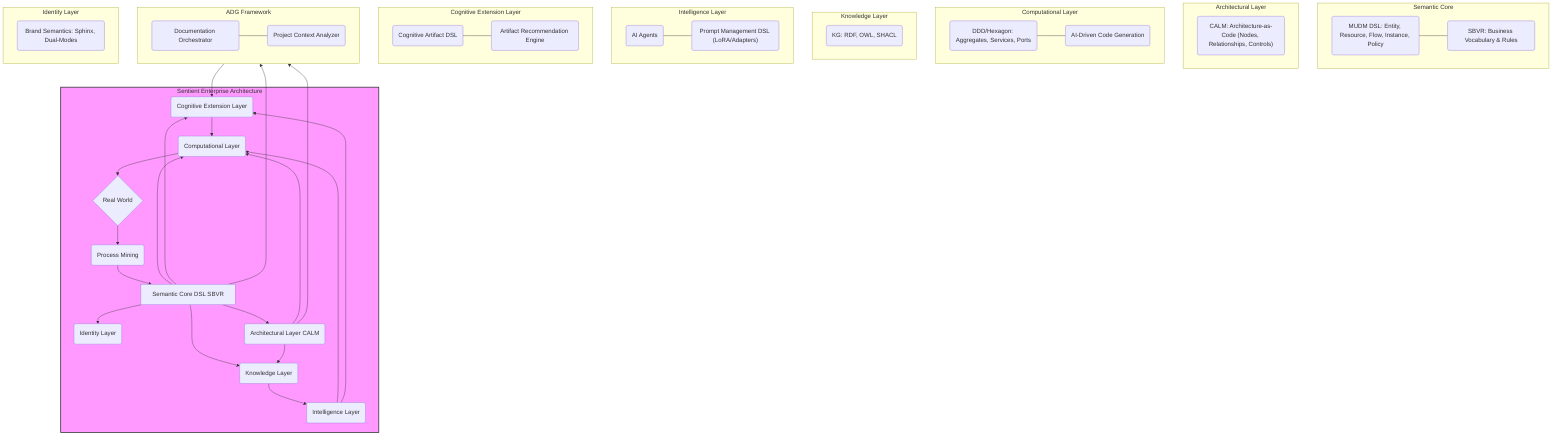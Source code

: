 graph TD
    subgraph SEA_Meta_Model["Sentient Enterprise Architecture"]
        A[Semantic Core DSL SBVR] --> B(Computational Layer);
        A --> C(Knowledge Layer);
        A --> E(Identity Layer);
        A --> H(Architectural Layer CALM);
        A --> I(Cognitive Extension Layer);
        H --> B;
        H --> C;
        B --> F{Real World};
        C --> D(Intelligence Layer);
        D --> B;
        D --> I;
        I --> B;
        F --> G(Process Mining);
        G --> A;
    end

    subgraph Semantic_Core["Semantic Core"]
        MUDM("MUDM DSL: Entity, Resource, Flow, Instance, Policy");
        SBVR("SBVR: Business Vocabulary & Rules");
        MUDM --- SBVR;
    end

    subgraph Architectural_Layer["Architectural Layer"]
        CALM("CALM: Architecture-as-Code (Nodes, Relationships, Controls)");
    end

    subgraph Computational_Layer["Computational Layer"]
        DDD("DDD/Hexagon: Aggregates, Services, Ports");
        AIGen("AI-Driven Code Generation");
        DDD --- AIGen;
    end

    subgraph Knowledge_Layer["Knowledge Layer"]
        KG("KG: RDF, OWL, SHACL");
    end

    subgraph Intelligence_Layer["Intelligence Layer"]
        AI("AI Agents");
        PromptDSL("Prompt Management DSL (LoRA/Adapters)");
        AI --- PromptDSL;
    end

    subgraph Cognitive_Extension_Layer["Cognitive Extension Layer"]
        CADSL("Cognitive Artifact DSL");
        ArtifactEngine("Artifact Recommendation Engine");
        CADSL --- ArtifactEngine;
    end

    subgraph ADG_Framework["ADG Framework"]
        DocOrchestrator("Documentation Orchestrator");
        ProjectAnalyzer("Project Context Analyzer");
        DocOrchestrator --- ProjectAnalyzer;
    end

    subgraph Identity_Layer["Identity Layer"]
        Brand("Brand Semantics: Sphinx, Dual-Modes");
    end

    A --> ADG_Framework;
    H --> ADG_Framework;
    ADG_Framework --> I;

    style SEA_Meta_Model fill:#f9f,stroke:#333,stroke-width:2px